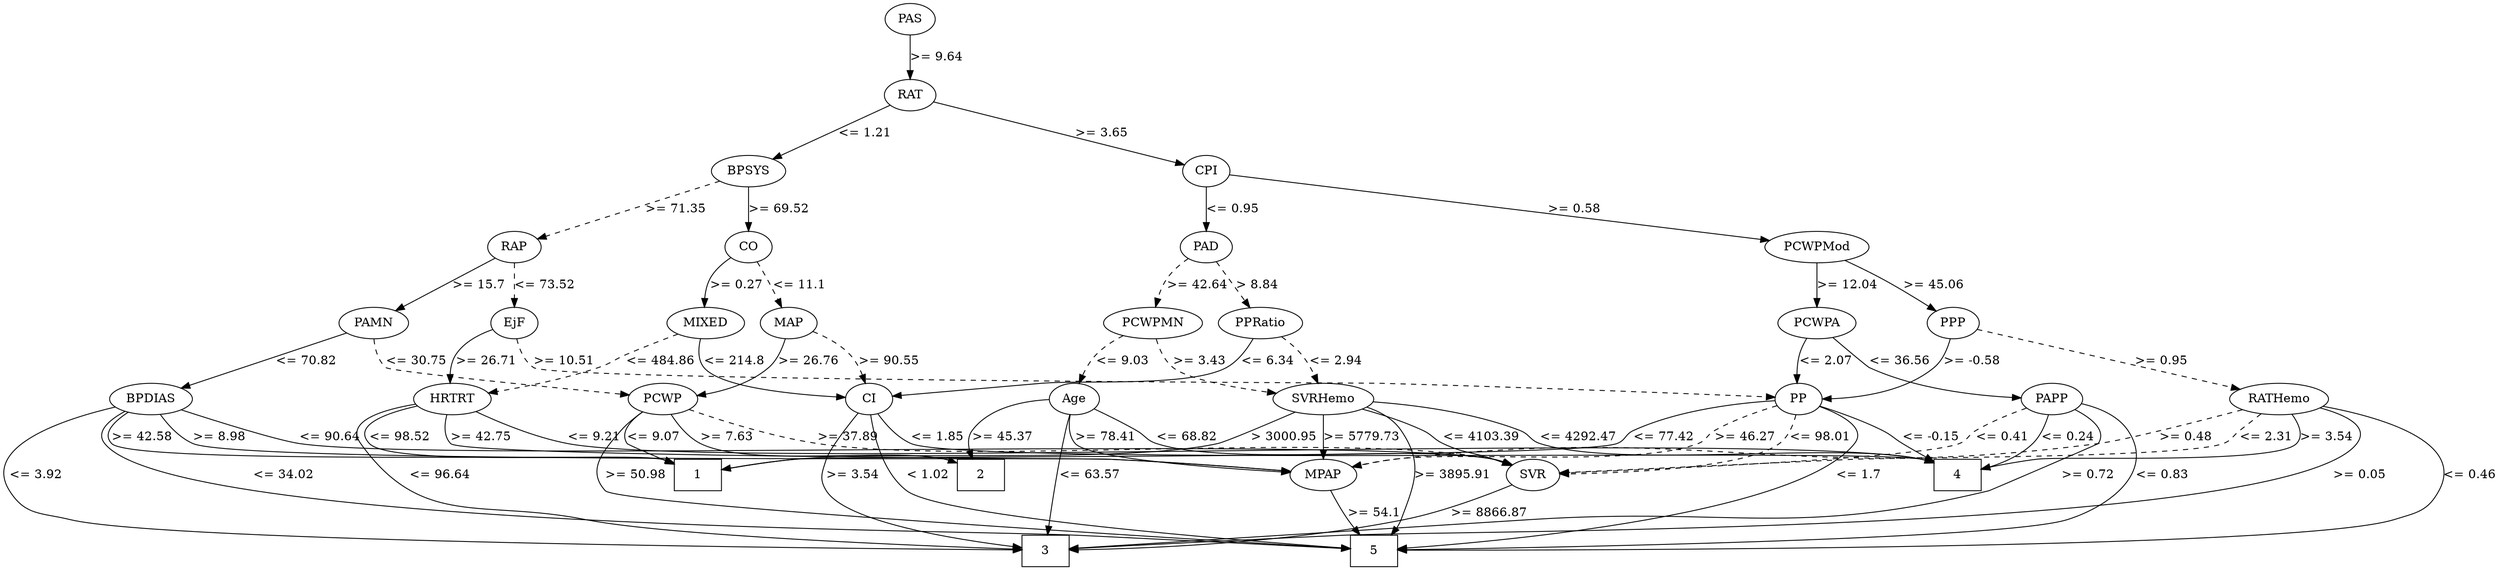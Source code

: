 strict digraph G {
	graph [bb="0,0,2341.8,645"];
	node [label="\N"];
	1	[height=0.5,
		pos="655.83,105",
		shape=box,
		width=0.75];
	2	[height=0.5,
		pos="922.83,105",
		shape=box,
		width=0.75];
	3	[height=0.5,
		pos="987.83,18",
		shape=box,
		width=0.75];
	4	[height=0.5,
		pos="1839.8,105",
		shape=box,
		width=0.75];
	5	[height=0.5,
		pos="1295.8,18",
		shape=box,
		width=0.75];
	RAP	[height=0.5,
		pos="479.83,366",
		width=0.77778];
	PAMN	[height=0.5,
		pos="363.83,279",
		width=1.0139];
	RAP -> PAMN	[label=">= 15.7",
		lp="453.33,322.5",
		op=">=",
		param=15.7,
		pos="e,383.1,294.55 461.61,352.13 452.36,345.55 440.96,337.4 430.83,330 417.81,320.5 403.48,309.83 391.42,300.8",
		style=solid];
	EjF	[height=0.5,
		pos="479.83,279",
		width=0.75];
	RAP -> EjF	[label="<= 73.52",
		lp="505.83,322.5",
		op="<=",
		param=73.52,
		pos="e,479.83,297.18 479.83,347.8 479.83,336.16 479.83,320.55 479.83,307.24",
		style=dashed];
	PCWP	[height=0.5,
		pos="625.83,192",
		width=0.97491];
	PAMN -> PCWP	[label="<= 30.75",
		lp="403.83,235.5",
		op="<=",
		param=30.75,
		pos="e,591.91,196.8 364.09,260.66 365.23,249.68 368.6,236.07 377.83,228 385.42,221.35 512.52,205.93 581.73,197.96",
		style=dashed];
	BPDIAS	[height=0.5,
		pos="142.83,192",
		width=1.1735];
	PAMN -> BPDIAS	[label="<= 70.82",
		lp="291.83,235.5",
		op="<=",
		param=70.82,
		pos="e,173.06,204.63 335.84,267.23 297.07,252.32 226.83,225.31 182.62,208.31",
		style=solid];
	PP	[height=0.5,
		pos="1689.8,192",
		width=0.75];
	EjF -> PP	[label=">= 10.51",
		lp="536.83,235.5",
		op=">=",
		param=10.51,
		pos="e,1662.6,194.42 485.3,261.37 490.07,249.79 498.23,235.2 510.83,228 549.38,205.97 1265.5,211.49 1309.8,210 1435.4,205.78 1584.3,198.44 \
1652.4,194.95",
		style=dashed];
	HRTRT	[height=0.5,
		pos="430.83,192",
		width=1.1013];
	EjF -> HRTRT	[label=">= 26.71",
		lp="465.83,235.5",
		op=">=",
		param=26.71,
		pos="e,431.12,210.16 460.93,265.77 453.21,259.82 444.92,251.99 439.83,243 435.94,236.14 433.67,227.98 432.37,220.25",
		style=solid];
	PAS	[height=0.5,
		pos="901.83,627",
		width=0.75];
	RAT	[height=0.5,
		pos="901.83,540",
		width=0.76389];
	PAS -> RAT	[label=">= 9.64",
		lp="924.33,583.5",
		op=">=",
		param=9.64,
		pos="e,901.83,558.18 901.83,608.8 901.83,597.16 901.83,581.55 901.83,568.24",
		style=solid];
	BPSYS	[height=0.5,
		pos="707.83,453",
		width=1.0471];
	RAT -> BPSYS	[label="<= 1.21",
		lp="838.33,496.5",
		op="<=",
		param=1.21,
		pos="e,734.78,465.81 879.57,529.25 846.47,514.75 783.91,487.33 744.12,469.9",
		style=solid];
	CPI	[height=0.5,
		pos="1132.8,453",
		width=0.75];
	RAT -> CPI	[label=">= 3.65",
		lp="1053.3,496.5",
		op=">=",
		param=3.65,
		pos="e,1109.7,462.51 925.25,530.38 966.69,515.13 1053,483.37 1100.2,465.99",
		style=solid];
	PAD	[height=0.5,
		pos="1132.8,366",
		width=0.79437];
	PCWPMN	[height=0.5,
		pos="1078.8,279",
		width=1.3902];
	PAD -> PCWPMN	[label=">= 42.64",
		lp="1130.8,322.5",
		op=">=",
		param=42.64,
		pos="e,1086.7,297.13 1119.6,349.81 1114.7,343.83 1109.2,336.78 1104.8,330 1100,322.54 1095.3,314.06 1091.3,306.24",
		style=dashed];
	PPRatio	[height=0.5,
		pos="1186.8,279",
		width=1.1013];
	PAD -> PPRatio	[label="> 8.84",
		lp="1184.3,322.5",
		op=">",
		param=8.84,
		pos="e,1177.1,296.82 1144,349.11 1148.1,343.16 1152.8,336.32 1156.8,330 1161.9,322.16 1167.1,313.5 1171.9,305.62",
		style=dashed];
	SVRHemo	[height=0.5,
		pos="1250.8,192",
		width=1.3902];
	PCWPMN -> SVRHemo	[label=">= 3.43",
		lp="1123.3,235.5",
		op=">=",
		param=3.43,
		pos="e,1200.9,193.58 1082.3,260.77 1085.3,249.83 1090.9,236.24 1100.8,228 1125.8,207.3 1160.7,198.35 1190.6,194.67",
		style=dashed];
	Age	[height=0.5,
		pos="1020.8,192",
		width=0.75];
	PCWPMN -> Age	[label="<= 9.03",
		lp="1052.3,235.5",
		op="<=",
		param=9.03,
		pos="e,1020.8,210.37 1051.4,263.84 1043.3,258.37 1035.1,251.39 1029.8,243 1025.6,236.34 1023.2,228.24 1021.9,220.51",
		style=dashed];
	PPRatio -> SVRHemo	[label="<= 2.94",
		lp="1248.3,235.5",
		op="<=",
		param=2.94,
		pos="e,1239.5,209.91 1200.7,261.84 1205.6,255.99 1211,249.28 1215.8,243 1221.9,235.08 1228.2,226.23 1233.8,218.21",
		style=dashed];
	CI	[height=0.5,
		pos="819.83,192",
		width=0.75];
	PPRatio -> CI	[label="<= 6.34",
		lp="1185.3,235.5",
		op="<=",
		param=6.34,
		pos="e,846.47,195.73 1177.7,261.11 1170.6,249.73 1159.7,235.47 1145.8,228 1142.7,226.29 941.31,205.47 856.67,196.77",
		style=solid];
	PCWP -> 1	[label="<= 9.07",
		lp="615.33,148.5",
		op="<=",
		param=9.07,
		pos="e,628.75,117.67 606.62,176.81 595.71,166.93 585.55,153.37 592.83,141 596.16,135.33 607.39,128.41 619.47,122.22",
		style=solid];
	PCWP -> 2	[label=">= 7.63",
		lp="683.33,148.5",
		op=">=",
		param=7.63,
		pos="e,895.43,118.73 632.95,174.05 638.7,162.64 647.96,148.38 660.83,141 703.57,116.49 833.93,134.58 881.83,123 883.09,122.69 884.37,\
122.36 885.65,121.99",
		style=solid];
	PCWP -> 5	[label=">= 50.98",
		lp="593.83,105",
		op=">=",
		param=50.98,
		pos="e,1268.7,21.034 607.36,176.61 582.15,155.28 542.79,114.81 567.83,87 579.53,73.999 1111.1,32.952 1258.4,21.813",
		style=solid];
	SVR	[height=0.5,
		pos="1441.8,105",
		width=0.77778];
	PCWP -> SVR	[label=">= 37.89",
		lp="804.83,148.5",
		op=">=",
		param=37.89,
		pos="e,1420.1,116.52 652.04,179.87 682.05,167.73 732.99,148.98 778.83,141 914.84,117.31 1264.7,151.35 1399.8,123 1403.3,122.27 1406.9,\
121.26 1410.4,120.1",
		style=dashed];
	BPDIAS -> 1	[label=">= 42.58",
		lp="132.83,148.5",
		op=">=",
		param=42.58,
		pos="e,628.47,118.91 121.22,176.37 108.34,165.92 96.352,151.85 106.83,141 126.44,120.68 587.23,129 614.83,123 616.1,122.72 617.38,122.41 \
618.66,122.06",
		style=solid];
	BPDIAS -> 3	[label="<= 3.92",
		lp="28.326,105",
		op="<=",
		param=3.92,
		pos="e,960.55,19.194 104.37,184.24 71.224,176.1 25.68,158.75 5.8261,123 -1.942,109.01 -1.942,100.99 5.8261,87 19.298,62.741 32.295,62.128 \
58.826,54 144.99,27.602 787.93,20.625 950.54,19.275",
		style=solid];
	BPDIAS -> 5	[label="<= 34.02",
		lp="324.83,105",
		op="<=",
		param=34.02,
		pos="e,1268.8,20.755 118.03,177.14 103.67,167.3 90.158,153.64 99.826,141 155.5,68.206 208.56,102.85 298.83,87 616.98,31.125 701.36,54.952 \
1023.8,36 1107.8,31.066 1206.3,24.788 1258.7,21.411",
		style=solid];
	BPDIAS -> SVR	[label="<= 90.64",
		lp="314.83,148.5",
		op="<=",
		param=90.64,
		pos="e,1420.1,116.57 170.94,178.41 199.83,166.18 246.47,148.41 288.83,141 532.06,98.477 1157.8,172.15 1399.8,123 1403.3,122.29 1406.9,\
121.3 1410.4,120.14",
		style=solid];
	MPAP	[height=0.5,
		pos="1250.8,105",
		width=0.97491];
	BPDIAS -> MPAP	[label=">= 8.98",
		lp="204.33,148.5",
		op=">=",
		param=8.98,
		pos="e,1216.8,109.44 150.83,174.25 157.38,162.62 167.85,148 181.83,141 224.65,119.54 995.99,125.46 1043.8,123 1100.1,120.1 1164.8,114.41 \
1206.7,110.41",
		style=solid];
	SVR -> 3	[label=">= 8866.87",
		lp="1397.3,61.5",
		op=">=",
		param=8866.87,
		pos="e,1015,19.236 1420.6,93.032 1396.9,81.323 1357.2,63.216 1320.8,54 1215.9,27.397 1087.4,20.977 1025.2,19.454",
		style=solid];
	PCWPMod	[height=0.5,
		pos="1706.8,366",
		width=1.4444];
	PCWPA	[height=0.5,
		pos="1706.8,279",
		width=1.1555];
	PCWPMod -> PCWPA	[label=">= 12.04",
		lp="1732.8,322.5",
		op=">=",
		param=12.04,
		pos="e,1706.8,297.18 1706.8,347.8 1706.8,336.16 1706.8,320.55 1706.8,307.24",
		style=solid];
	PPP	[height=0.5,
		pos="1832.8,279",
		width=0.75];
	PCWPMod -> PPP	[label=">= 45.06",
		lp="1809.8,322.5",
		op=">=",
		param=45.06,
		pos="e,1815.5,292.84 1731.6,349.99 1741.4,343.92 1752.7,336.76 1762.8,330 1777.8,319.99 1794.2,308.32 1807.4,298.77",
		style=solid];
	PCWPA -> PP	[label="<= 2.07",
		lp="1713.3,235.5",
		op="<=",
		param=2.07,
		pos="e,1688.5,210.33 1697.6,261.4 1694.9,255.74 1692.3,249.25 1690.8,243 1689.2,235.83 1688.5,227.94 1688.4,220.58",
		style=solid];
	PAPP	[height=0.5,
		pos="1929.8,192",
		width=0.88889];
	PCWPA -> PAPP	[label="<= 36.56",
		lp="1780.8,235.5",
		op="<=",
		param=36.56,
		pos="e,1897.9,193.71 1720.4,261.87 1731.6,248.98 1746.9,232.37 1754.8,228 1796.2,205.29 1850.4,197.21 1887.4,194.4",
		style=solid];
	PPP -> PP	[label=">= -0.58",
		lp="1845.3,235.5",
		op=">=",
		param=-0.58,
		pos="e,1717,194.35 1829.3,260.94 1826.1,250.07 1820.5,236.49 1810.8,228 1787.6,207.66 1753.2,199.11 1727,195.53",
		style=solid];
	RATHemo	[height=0.5,
		pos="2149.8,192",
		width=1.375];
	PPP -> RATHemo	[label=">= 0.95",
		lp="2032.3,235.5",
		op=">=",
		param=0.95,
		pos="e,2111.3,203.34 1857.4,271.4 1909.8,257.37 2033,224.34 2101.6,205.94",
		style=dashed];
	PP -> 1	[label="<= 77.42",
		lp="1562.8,148.5",
		op="<=",
		param=77.42,
		pos="e,682.96,112.92 1663.2,188.51 1631.7,184.77 1578.4,175.89 1536.8,156 1527.1,151.35 1527.9,144.65 1517.8,141 1436.3,111.63 823.96,\
132.84 737.83,123 722.95,121.3 706.77,118.22 692.74,115.14",
		style=solid];
	PP -> 4	[label="<= -0.15",
		lp="1813.3,148.5",
		op="<=",
		param=-0.15,
		pos="e,1816,123.24 1712.6,182.11 1728.4,175.6 1749.9,166.15 1767.8,156 1775.9,151.45 1792.5,139.96 1807.8,129.14",
		style=solid];
	PP -> 5	[label="<= 1.7",
		lp="1733.8,105",
		op="<=",
		param=1.7,
		pos="e,1323,22.272 1710.7,180.36 1727.2,170.55 1745.6,155.37 1734.8,141 1685.7,75.651 1429.7,36.29 1332.9,23.558",
		style=solid];
	PP -> SVR	[label="<= 98.01",
		lp="1704.8,148.5",
		op="<=",
		param=98.01,
		pos="e,1469.8,107.04 1686.7,174.01 1683.8,162.88 1678.2,148.97 1667.8,141 1639.1,118.92 1536.3,110.53 1479.8,107.53",
		style=dashed];
	PP -> MPAP	[label=">= 46.27",
		lp="1637.8,148.5",
		op=">=",
		param=46.27,
		pos="e,1279.1,115.66 1666.9,182.45 1650.9,176.1 1629.5,166.7 1611.8,156 1602.6,150.42 1602.9,144.85 1592.8,141 1533.8,118.38 1371.1,133.96 \
1308.8,123 1302.4,121.87 1295.6,120.28 1289.1,118.52",
		style=dashed];
	PAPP -> 3	[label=">= 0.72",
		lp="1964.3,105",
		op=">=",
		param=0.72,
		pos="e,1014.9,20.725 1950.1,177.81 1962.4,168.06 1974.4,154.23 1966.8,141 1961,130.78 1887,90.542 1875.8,87 1834.6,73.982 1188,31.831 \
1024.9,21.368",
		style=solid];
	PAPP -> 4	[label="<= 0.24",
		lp="1940.3,148.5",
		op="<=",
		param=0.24,
		pos="e,1867.1,115.03 1925.5,174.06 1922.2,163.52 1916.5,150.26 1907.8,141 1899.2,131.78 1887.5,124.58 1876.3,119.16",
		style=solid];
	PAPP -> 5	[label="<= 0.83",
		lp="2032.3,105",
		op="<=",
		param=0.83,
		pos="e,1323,19.36 1959.1,184.47 1974.3,179.41 1991.7,170.7 2000.8,156 2027.8,112.62 1994.8,74.121 1947.8,54 1891.4,29.818 1463.5,21.498 \
1333.3,19.512",
		style=solid];
	PAPP -> SVR	[label="<= 0.41",
		lp="1881.3,148.5",
		op="<=",
		param=0.41,
		pos="e,1469.7,107.53 1905.2,180.39 1891.2,174 1873.6,165.32 1858.8,156 1849.7,150.26 1849.8,144.97 1839.8,141 1806.9,127.92 1572.9,113.42 \
1479.8,108.1",
		style=dashed];
	SVRHemo -> 1	[label="> 3000.95",
		lp="1217.3,148.5",
		op=">",
		param=3000.95,
		pos="e,682.98,112.77 1227.2,175.9 1207.2,164.01 1177.3,148.26 1148.8,141 1060.2,118.4 828.54,134.32 737.83,123 722.97,121.15 706.79,118.03 \
692.76,114.97",
		style=solid];
	SVRHemo -> 4	[label="<= 4292.47",
		lp="1485.3,148.5",
		op="<=",
		param=4292.47,
		pos="e,1812.5,118.84 1299,186.66 1335.9,182.14 1387.4,173.21 1429.8,156 1441.1,151.41 1441.2,144.78 1452.8,141 1526,117.15 1723.7,139.99 \
1798.8,123 1800.1,122.71 1801.4,122.39 1802.7,122.04",
		style=solid];
	SVRHemo -> 5	[label=">= 3895.91",
		lp="1362.3,105",
		op=">=",
		param=3895.91,
		pos="e,1308.7,36.311 1288.1,179.74 1299.3,174.42 1310.3,166.78 1316.8,156 1340.2,117.15 1328.9,97.688 1316.8,54 1316,51.023 1314.8,48.045 \
1313.5,45.152",
		style=solid];
	SVRHemo -> SVR	[label="<= 4103.39",
		lp="1397.3,148.5",
		op="<=",
		param=4103.39,
		pos="e,1418.8,115.38 1286.6,179.22 1303.7,173.1 1324.2,165.01 1341.8,156 1352.7,150.45 1354.1,146.88 1364.8,141 1379.2,133.13 1395.6,\
125.49 1409.6,119.36",
		style=solid];
	SVRHemo -> MPAP	[label=">= 5779.73",
		lp="1283.3,148.5",
		op=">=",
		param=5779.73,
		pos="e,1250.8,123.18 1250.8,173.8 1250.8,162.16 1250.8,146.55 1250.8,133.24",
		style=solid];
	Age -> 2	[label=">= 45.37",
		lp="947.83,148.5",
		op=">=",
		param=45.37,
		pos="e,917.69,123.24 993.92,189.68 970.57,186.93 938.03,178.92 921.83,156 917.23,149.49 916.05,141.23 916.44,133.3",
		style=solid];
	Age -> 3	[label="<= 63.57",
		lp="1029.8,105",
		op="<=",
		param=63.57,
		pos="e,990.11,36.423 1015.6,174.01 1013.9,168.32 1012.2,161.92 1010.8,156 1002.3,118.41 995.48,74.372 991.53,46.579",
		style=solid];
	Age -> SVR	[label="<= 68.82",
		lp="1122.8,148.5",
		op="<=",
		param=68.82,
		pos="e,1420,116.39 1039.5,178.68 1061.9,163.92 1096.4,141.13 1096.8,141 1224.9,98.484 1268.2,152.7 1399.8,123 1403.3,122.21 1406.9,121.17 \
1410.4,119.99",
		style=solid];
	Age -> MPAP	[label=">= 78.41",
		lp="1047.8,148.5",
		op=">=",
		param=78.41,
		pos="e,1215.8,106.09 1016.1,174.19 1014.2,163.44 1014,149.88 1021.8,141 1045.3,114.25 1145.6,107.76 1205.4,106.3",
		style=solid];
	CO	[height=0.5,
		pos="707.83,366",
		width=0.75];
	MIXED	[height=0.5,
		pos="662.83,279",
		width=1.125];
	CO -> MIXED	[label=">= 0.27",
		lp="700.33,322.5",
		op=">=",
		param=0.27,
		pos="e,666.15,297.36 693.19,350.7 687.74,344.72 681.89,337.44 677.83,330 673.96,322.92 670.97,314.72 668.71,307.04",
		style=solid];
	MAP	[height=0.5,
		pos="751.83,279",
		width=0.84854];
	CO -> MAP	[label="<= 11.1",
		lp="754.33,322.5",
		op="<=",
		param=11.1,
		pos="e,743.37,296.34 716.31,348.61 722.64,336.38 731.41,319.44 738.65,305.46",
		style=dashed];
	MIXED -> CI	[label="<= 214.8",
		lp="692.83,235.5",
		op="<=",
		param=214.8,
		pos="e,793.25,195.35 659.49,260.77 658.46,250.11 659.19,236.83 666.83,228 681.79,210.7 742.93,201.04 783.24,196.44",
		style=solid];
	MIXED -> HRTRT	[label="<= 484.86",
		lp="623.83,235.5",
		op="<=",
		param=484.86,
		pos="e,466.74,199.9 637.8,264.59 611.85,250.74 574.06,230.77 566.83,228 537.56,216.78 503.38,208 476.61,202.04",
		style=dashed];
	MAP -> PCWP	[label=">= 26.76",
		lp="760.83,235.5",
		op=">=",
		param=26.76,
		pos="e,658.37,198.79 745.59,261.11 740.83,250.31 733.3,236.75 722.83,228 707.29,215.03 686.56,206.68 668.25,201.42",
		style=solid];
	MAP -> CI	[label=">= 90.55",
		lp="831.83,235.5",
		op=">=",
		param=90.55,
		pos="e,814.8,209.91 772.51,265.61 781.2,259.63 790.87,251.83 797.83,243 803.33,236.01 807.76,227.43 811.16,219.36",
		style=dashed];
	CI -> 3	[label=">= 3.54",
		lp="796.33,105",
		op=">=",
		param=3.54,
		pos="e,960.78,22.006 806.14,176.45 795,163.54 780.13,143.58 773.83,123 769.14,107.7 766.06,100.99 773.83,87 787.3,62.741 801.11,64.434 \
826.83,54 867.48,37.501 917.22,28.208 950.56,23.409",
		style=solid];
	CI -> 4	[label="<= 1.85",
		lp="889.33,148.5",
		op="<=",
		param=1.85,
		pos="e,1812.5,118.97 829.6,175.15 837.88,163.33 850.93,148.06 866.83,141 914.16,119.99 1748.1,133.6 1798.8,123 1800.1,122.73 1801.4,122.43 \
1802.7,122.09",
		style=solid];
	CI -> 5	[label="< 1.02",
		lp="868.33,105",
		op="<",
		param=1.02,
		pos="e,1268.5,19.432 819.49,173.67 820.06,150.26 824.83,108.95 849.83,87 910.45,33.759 1162.4,22.171 1258.4,19.676",
		style=solid];
	MPAP -> 5	[label=">= 54.1",
		lp="1294.3,61.5",
		op=">=",
		param=54.1,
		pos="e,1283.1,36.004 1257,86.935 1260.8,77.08 1266.1,64.58 1271.8,54 1273.5,50.865 1275.5,47.662 1277.5,44.53",
		style=solid];
	HRTRT -> 1	[label="<= 98.52",
		lp="375.83,148.5",
		op="<=",
		param=98.52,
		pos="e,628.44,118.78 396.47,183.02 367.03,174.65 332,160.08 349.83,141 369.97,119.44 586.09,129.74 614.83,123 616.09,122.7 617.37,122.37 \
618.65,122.01",
		style=solid];
	HRTRT -> 3	[label="<= 96.64",
		lp="421.83,105",
		op="<=",
		param=96.64,
		pos="e,960.7,19.994 394.22,184.92 362.95,178 325.31,164.49 340.83,141 395.16,58.76 449.11,77.524 544.83,54 621.4,35.182 858.12,24.101 \
950.43,20.399",
		style=solid];
	HRTRT -> 4	[label="<= 9.21",
		lp="563.33,148.5",
		op="<=",
		param=9.21,
		pos="e,1812.5,118.99 453.87,177.11 475.47,164.94 509.1,148.11 540.83,141 677.23,110.43 1661.9,151.28 1798.8,123 1800.1,122.74 1801.4,\
122.43 1802.7,122.1",
		style=solid];
	HRTRT -> MPAP	[label=">= 42.75",
		lp="450.83,148.5",
		op=">=",
		param=42.75,
		pos="e,1216.4,109.38 422.65,173.96 418.75,163.11 416.54,149.53 424.83,141 448.8,116.32 1009.5,124.91 1043.8,123 1099.9,119.88 1164.4,\
114.26 1206.3,110.34",
		style=solid];
	BPSYS -> RAP	[label=">= 71.35",
		lp="632.83,409.5",
		op=">=",
		param=71.35,
		pos="e,503.63,375.87 678.95,441.23 636.62,425.45 557.9,396.11 513.16,379.43",
		style=dashed];
	BPSYS -> CO	[label=">= 69.52",
		lp="733.83,409.5",
		op=">=",
		param=69.52,
		pos="e,707.83,384.18 707.83,434.8 707.83,423.16 707.83,407.55 707.83,394.24",
		style=solid];
	RATHemo -> 3	[label=">= 0.05",
		lp="2221.3,105",
		op=">=",
		param=0.05,
		pos="e,1014.8,20.802 2185.3,179.32 2206.2,170.48 2226.3,157.12 2214.8,141 2172.3,81.234 2130.7,101.88 2058.8,87 1710.4,14.835 1615.1,\
55.959 1259.8,36 1175.9,31.283 1077.4,24.92 1025,21.472",
		style=solid];
	RATHemo -> 4	[label=">= 3.54",
		lp="2188.3,148.5",
		op=">=",
		param=3.54,
		pos="e,1867,113.5 2160.7,174.2 2166.2,163.44 2170.1,149.89 2161.8,141 2142.9,120.61 1939.4,127.21 1911.8,123 1900.4,121.24 1888,118.61 \
1876.8,115.94",
		style=solid];
	RATHemo -> 5	[label="<= 0.46",
		lp="2319.3,105",
		op="<=",
		param=0.46,
		pos="e,1323.2,18.852 2195.7,184.93 2231.1,177.36 2276.7,160.48 2292.8,123 2306.5,91.428 2289.5,67.27 2257.8,54 2171.5,17.91 1500.7,18.174 \
1333.5,18.81",
		style=solid];
	RATHemo -> SVR	[label="<= 2.31",
		lp="2134.3,148.5",
		op="<=",
		param=2.31,
		pos="e,1469.7,107.69 2133,174.96 2118.3,161.07 2098.5,142.93 2093.8,141 2056.9,125.84 1774.7,125.16 1734.8,123 1643.3,118.05 1535.7,111.66 \
1479.8,108.3",
		style=dashed];
	RATHemo -> MPAP	[label=">= 0.48",
		lp="2060.3,148.5",
		op=">=",
		param=0.48,
		pos="e,1279.1,115.87 2115.3,178.89 2078.9,166.76 2019.6,148.82 1966.8,141 1677.4,98.14 1597.8,168.52 1308.8,123 1302.4,121.98 1295.6,\
120.45 1289.1,118.72",
		style=dashed];
	CPI -> PAD	[label="<= 0.95",
		lp="1155.3,409.5",
		op="<=",
		param=0.95,
		pos="e,1132.8,384.18 1132.8,434.8 1132.8,423.16 1132.8,407.55 1132.8,394.24",
		style=solid];
	CPI -> PCWPMod	[label=">= 0.58",
		lp="1476.3,409.5",
		op=">=",
		param=0.58,
		pos="e,1660.1,373.92 1159,448.13 1246.1,435.22 1528.1,393.47 1649.9,375.43",
		style=solid];
}
